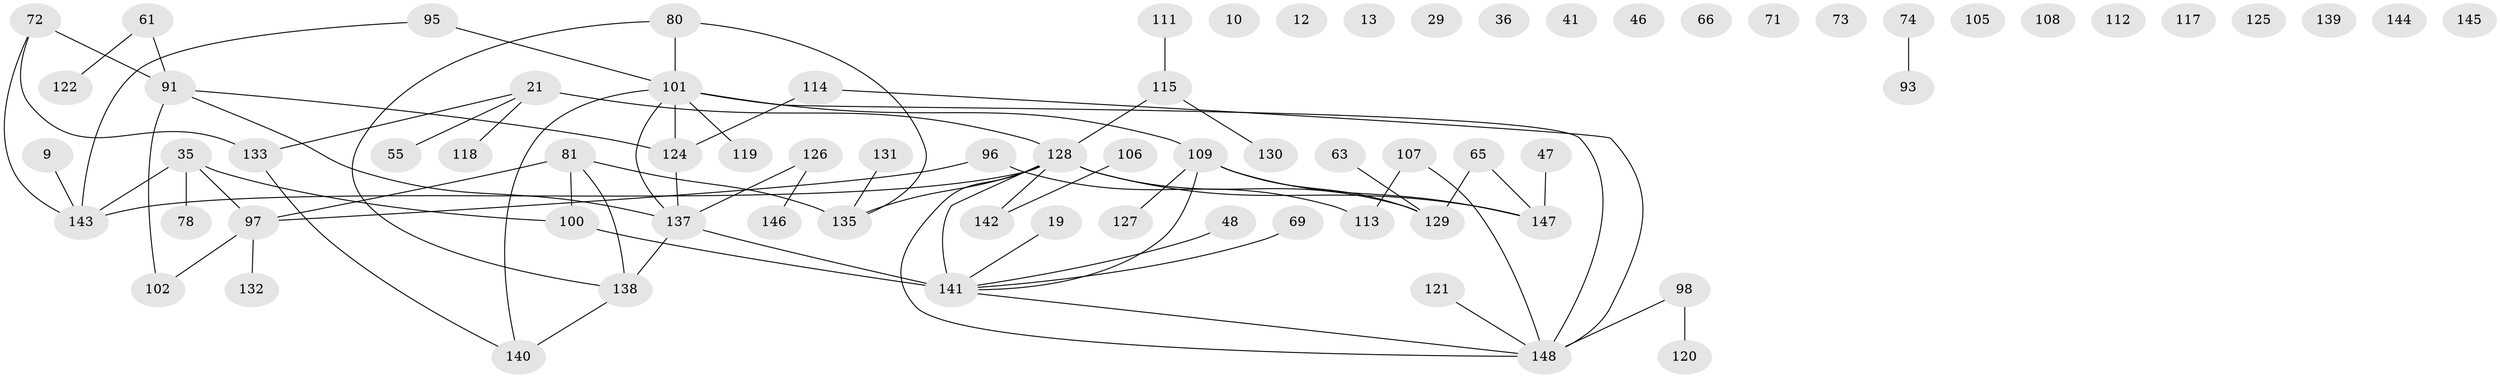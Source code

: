 // original degree distribution, {4: 0.12162162162162163, 3: 0.18243243243243243, 2: 0.27702702702702703, 5: 0.06756756756756757, 1: 0.20945945945945946, 6: 0.02702702702702703, 0: 0.11486486486486487}
// Generated by graph-tools (version 1.1) at 2025/44/03/04/25 21:44:07]
// undirected, 74 vertices, 76 edges
graph export_dot {
graph [start="1"]
  node [color=gray90,style=filled];
  9;
  10;
  12;
  13;
  19;
  21;
  29;
  35 [super="+28"];
  36;
  41;
  46;
  47 [super="+26"];
  48;
  55;
  61;
  63;
  65 [super="+20"];
  66;
  69 [super="+49"];
  71;
  72 [super="+22"];
  73;
  74 [super="+52"];
  78;
  80 [super="+57"];
  81;
  91;
  93;
  95;
  96;
  97 [super="+1"];
  98;
  100 [super="+90"];
  101 [super="+43+37+45+50+76+75"];
  102;
  105;
  106;
  107 [super="+53+59"];
  108;
  109 [super="+8"];
  111;
  112;
  113 [super="+62"];
  114;
  115 [super="+89"];
  117;
  118;
  119;
  120;
  121;
  122;
  124 [super="+17"];
  125;
  126 [super="+99+56"];
  127;
  128 [super="+77+123+92+68"];
  129;
  130;
  131;
  132;
  133 [super="+31"];
  135 [super="+15+83+40+79"];
  137 [super="+84+136+44+104"];
  138 [super="+38+7+67+88"];
  139;
  140 [super="+70+94+116"];
  141 [super="+134+110"];
  142;
  143 [super="+11+24"];
  144;
  145 [super="+18"];
  146;
  147 [super="+6"];
  148 [super="+42"];
  9 -- 143;
  19 -- 141;
  21 -- 55;
  21 -- 118;
  21 -- 128 [weight=3];
  21 -- 133;
  35 -- 97 [weight=2];
  35 -- 100;
  35 -- 78;
  35 -- 143;
  47 -- 147;
  48 -- 141;
  61 -- 91;
  61 -- 122;
  63 -- 129;
  65 -- 147;
  65 -- 129;
  69 -- 141;
  72 -- 91 [weight=2];
  72 -- 133;
  72 -- 143;
  74 -- 93;
  80 -- 138;
  80 -- 135;
  80 -- 101 [weight=2];
  81 -- 97;
  81 -- 100 [weight=2];
  81 -- 135;
  81 -- 138;
  91 -- 102;
  91 -- 124;
  91 -- 137;
  95 -- 143;
  95 -- 101;
  96 -- 113;
  96 -- 97;
  97 -- 102;
  97 -- 132;
  98 -- 120;
  98 -- 148;
  100 -- 141 [weight=4];
  101 -- 148 [weight=2];
  101 -- 119;
  101 -- 109;
  101 -- 124 [weight=3];
  101 -- 140;
  101 -- 137;
  106 -- 142;
  107 -- 113;
  107 -- 148;
  109 -- 147 [weight=2];
  109 -- 129;
  109 -- 127;
  109 -- 141;
  111 -- 115;
  114 -- 148;
  114 -- 124;
  115 -- 130;
  115 -- 128;
  121 -- 148;
  124 -- 137;
  126 -- 146;
  126 -- 137;
  128 -- 129;
  128 -- 147;
  128 -- 142 [weight=2];
  128 -- 143 [weight=2];
  128 -- 135 [weight=3];
  128 -- 141;
  128 -- 148;
  131 -- 135;
  133 -- 140;
  137 -- 141 [weight=3];
  137 -- 138 [weight=2];
  138 -- 140;
  141 -- 148;
}

